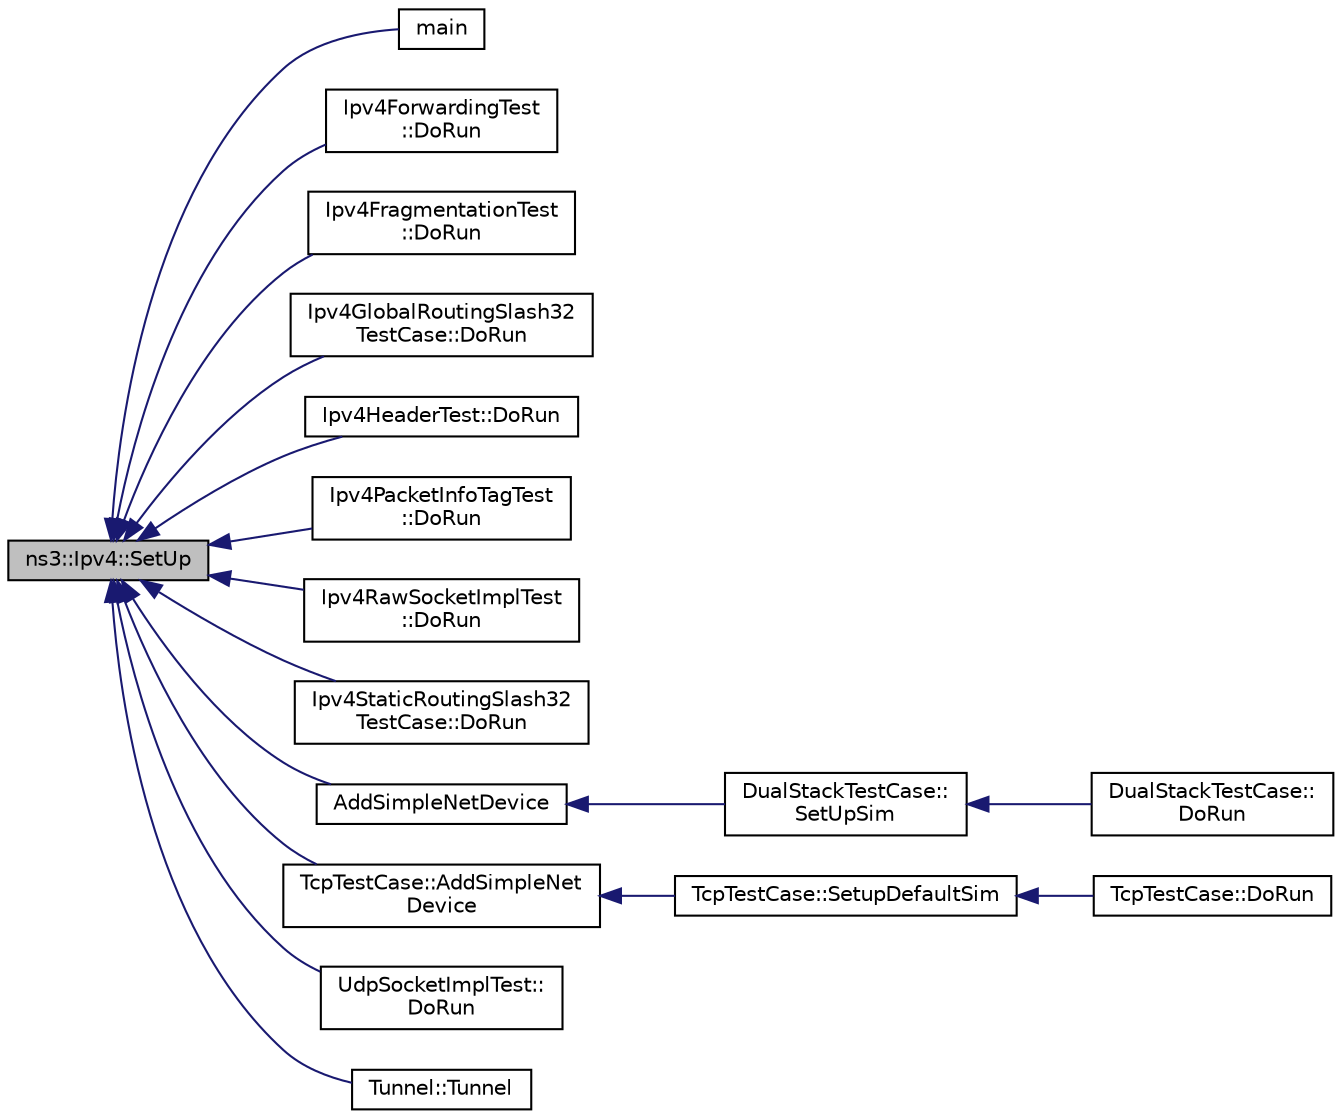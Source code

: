 digraph "ns3::Ipv4::SetUp"
{
  edge [fontname="Helvetica",fontsize="10",labelfontname="Helvetica",labelfontsize="10"];
  node [fontname="Helvetica",fontsize="10",shape=record];
  rankdir="LR";
  Node1 [label="ns3::Ipv4::SetUp",height=0.2,width=0.4,color="black", fillcolor="grey75", style="filled", fontcolor="black"];
  Node1 -> Node2 [dir="back",color="midnightblue",fontsize="10",style="solid"];
  Node2 [label="main",height=0.2,width=0.4,color="black", fillcolor="white", style="filled",URL="$d5/d37/fd-emu-onoff_8cc.html#a0ddf1224851353fc92bfbff6f499fa97"];
  Node1 -> Node3 [dir="back",color="midnightblue",fontsize="10",style="solid"];
  Node3 [label="Ipv4ForwardingTest\l::DoRun",height=0.2,width=0.4,color="black", fillcolor="white", style="filled",URL="$db/d18/classIpv4ForwardingTest.html#aa3735e1731b087938e97f39b7d90dd35",tooltip="Implementation to actually run this TestCase. "];
  Node1 -> Node4 [dir="back",color="midnightblue",fontsize="10",style="solid"];
  Node4 [label="Ipv4FragmentationTest\l::DoRun",height=0.2,width=0.4,color="black", fillcolor="white", style="filled",URL="$d2/d57/classIpv4FragmentationTest.html#abe15a9d41a354bd95bf8c0b1622a54cb",tooltip="Implementation to actually run this TestCase. "];
  Node1 -> Node5 [dir="back",color="midnightblue",fontsize="10",style="solid"];
  Node5 [label="Ipv4GlobalRoutingSlash32\lTestCase::DoRun",height=0.2,width=0.4,color="black", fillcolor="white", style="filled",URL="$d0/dd2/classIpv4GlobalRoutingSlash32TestCase.html#a261a15e240910fb1981571e8e6cb294f",tooltip="Implementation to actually run this TestCase. "];
  Node1 -> Node6 [dir="back",color="midnightblue",fontsize="10",style="solid"];
  Node6 [label="Ipv4HeaderTest::DoRun",height=0.2,width=0.4,color="black", fillcolor="white", style="filled",URL="$d7/dba/classIpv4HeaderTest.html#ad9026591beb17db0d9cbff0c34f9f69d",tooltip="Implementation to actually run this TestCase. "];
  Node1 -> Node7 [dir="back",color="midnightblue",fontsize="10",style="solid"];
  Node7 [label="Ipv4PacketInfoTagTest\l::DoRun",height=0.2,width=0.4,color="black", fillcolor="white", style="filled",URL="$d9/d5b/classIpv4PacketInfoTagTest.html#a76ce4d3cfa6dc21bd2a982ba2e5d4386",tooltip="Implementation to actually run this TestCase. "];
  Node1 -> Node8 [dir="back",color="midnightblue",fontsize="10",style="solid"];
  Node8 [label="Ipv4RawSocketImplTest\l::DoRun",height=0.2,width=0.4,color="black", fillcolor="white", style="filled",URL="$d9/da3/classIpv4RawSocketImplTest.html#a94a6b1e1e8aeec37dcb6e8c8788b1e66",tooltip="Implementation to actually run this TestCase. "];
  Node1 -> Node9 [dir="back",color="midnightblue",fontsize="10",style="solid"];
  Node9 [label="Ipv4StaticRoutingSlash32\lTestCase::DoRun",height=0.2,width=0.4,color="black", fillcolor="white", style="filled",URL="$dd/d70/classIpv4StaticRoutingSlash32TestCase.html#a73d080d5a091f9198cc6611f042ff7ce",tooltip="Implementation to actually run this TestCase. "];
  Node1 -> Node10 [dir="back",color="midnightblue",fontsize="10",style="solid"];
  Node10 [label="AddSimpleNetDevice",height=0.2,width=0.4,color="black", fillcolor="white", style="filled",URL="$d1/dde/ipv6-dual-stack-test-suite_8cc.html#ae9689e23d0a3932740b53b4c856238ee"];
  Node10 -> Node11 [dir="back",color="midnightblue",fontsize="10",style="solid"];
  Node11 [label="DualStackTestCase::\lSetUpSim",height=0.2,width=0.4,color="black", fillcolor="white", style="filled",URL="$d1/d1d/classDualStackTestCase.html#a04e3c01a5d12957f1f69d2df2e2c734c",tooltip="Setup the test. "];
  Node11 -> Node12 [dir="back",color="midnightblue",fontsize="10",style="solid"];
  Node12 [label="DualStackTestCase::\lDoRun",height=0.2,width=0.4,color="black", fillcolor="white", style="filled",URL="$d1/d1d/classDualStackTestCase.html#a56472b295c6821c1380df84b130e6399",tooltip="Implementation to actually run this TestCase. "];
  Node1 -> Node13 [dir="back",color="midnightblue",fontsize="10",style="solid"];
  Node13 [label="TcpTestCase::AddSimpleNet\lDevice",height=0.2,width=0.4,color="black", fillcolor="white", style="filled",URL="$de/dae/classTcpTestCase.html#a0cbbee626d01b80c78677c0a957ffd88",tooltip="Add a SimpleNetDevice to a node (IPv4 version). "];
  Node13 -> Node14 [dir="back",color="midnightblue",fontsize="10",style="solid"];
  Node14 [label="TcpTestCase::SetupDefaultSim",height=0.2,width=0.4,color="black", fillcolor="white", style="filled",URL="$de/dae/classTcpTestCase.html#aa0635586d1df558a59adf3ab92cdd511",tooltip="Setup the test (IPv4 version). "];
  Node14 -> Node15 [dir="back",color="midnightblue",fontsize="10",style="solid"];
  Node15 [label="TcpTestCase::DoRun",height=0.2,width=0.4,color="black", fillcolor="white", style="filled",URL="$de/dae/classTcpTestCase.html#a8c4c4fa54e3c71ae1fca781357605134",tooltip="Implementation to actually run this TestCase. "];
  Node1 -> Node16 [dir="back",color="midnightblue",fontsize="10",style="solid"];
  Node16 [label="UdpSocketImplTest::\lDoRun",height=0.2,width=0.4,color="black", fillcolor="white", style="filled",URL="$da/d08/classUdpSocketImplTest.html#a186599e6487c7c550383f236042f3cd4",tooltip="Implementation to actually run this TestCase. "];
  Node1 -> Node17 [dir="back",color="midnightblue",fontsize="10",style="solid"];
  Node17 [label="Tunnel::Tunnel",height=0.2,width=0.4,color="black", fillcolor="white", style="filled",URL="$da/da2/classTunnel.html#af5941266fdb3798bb27c026da801d28d"];
}
